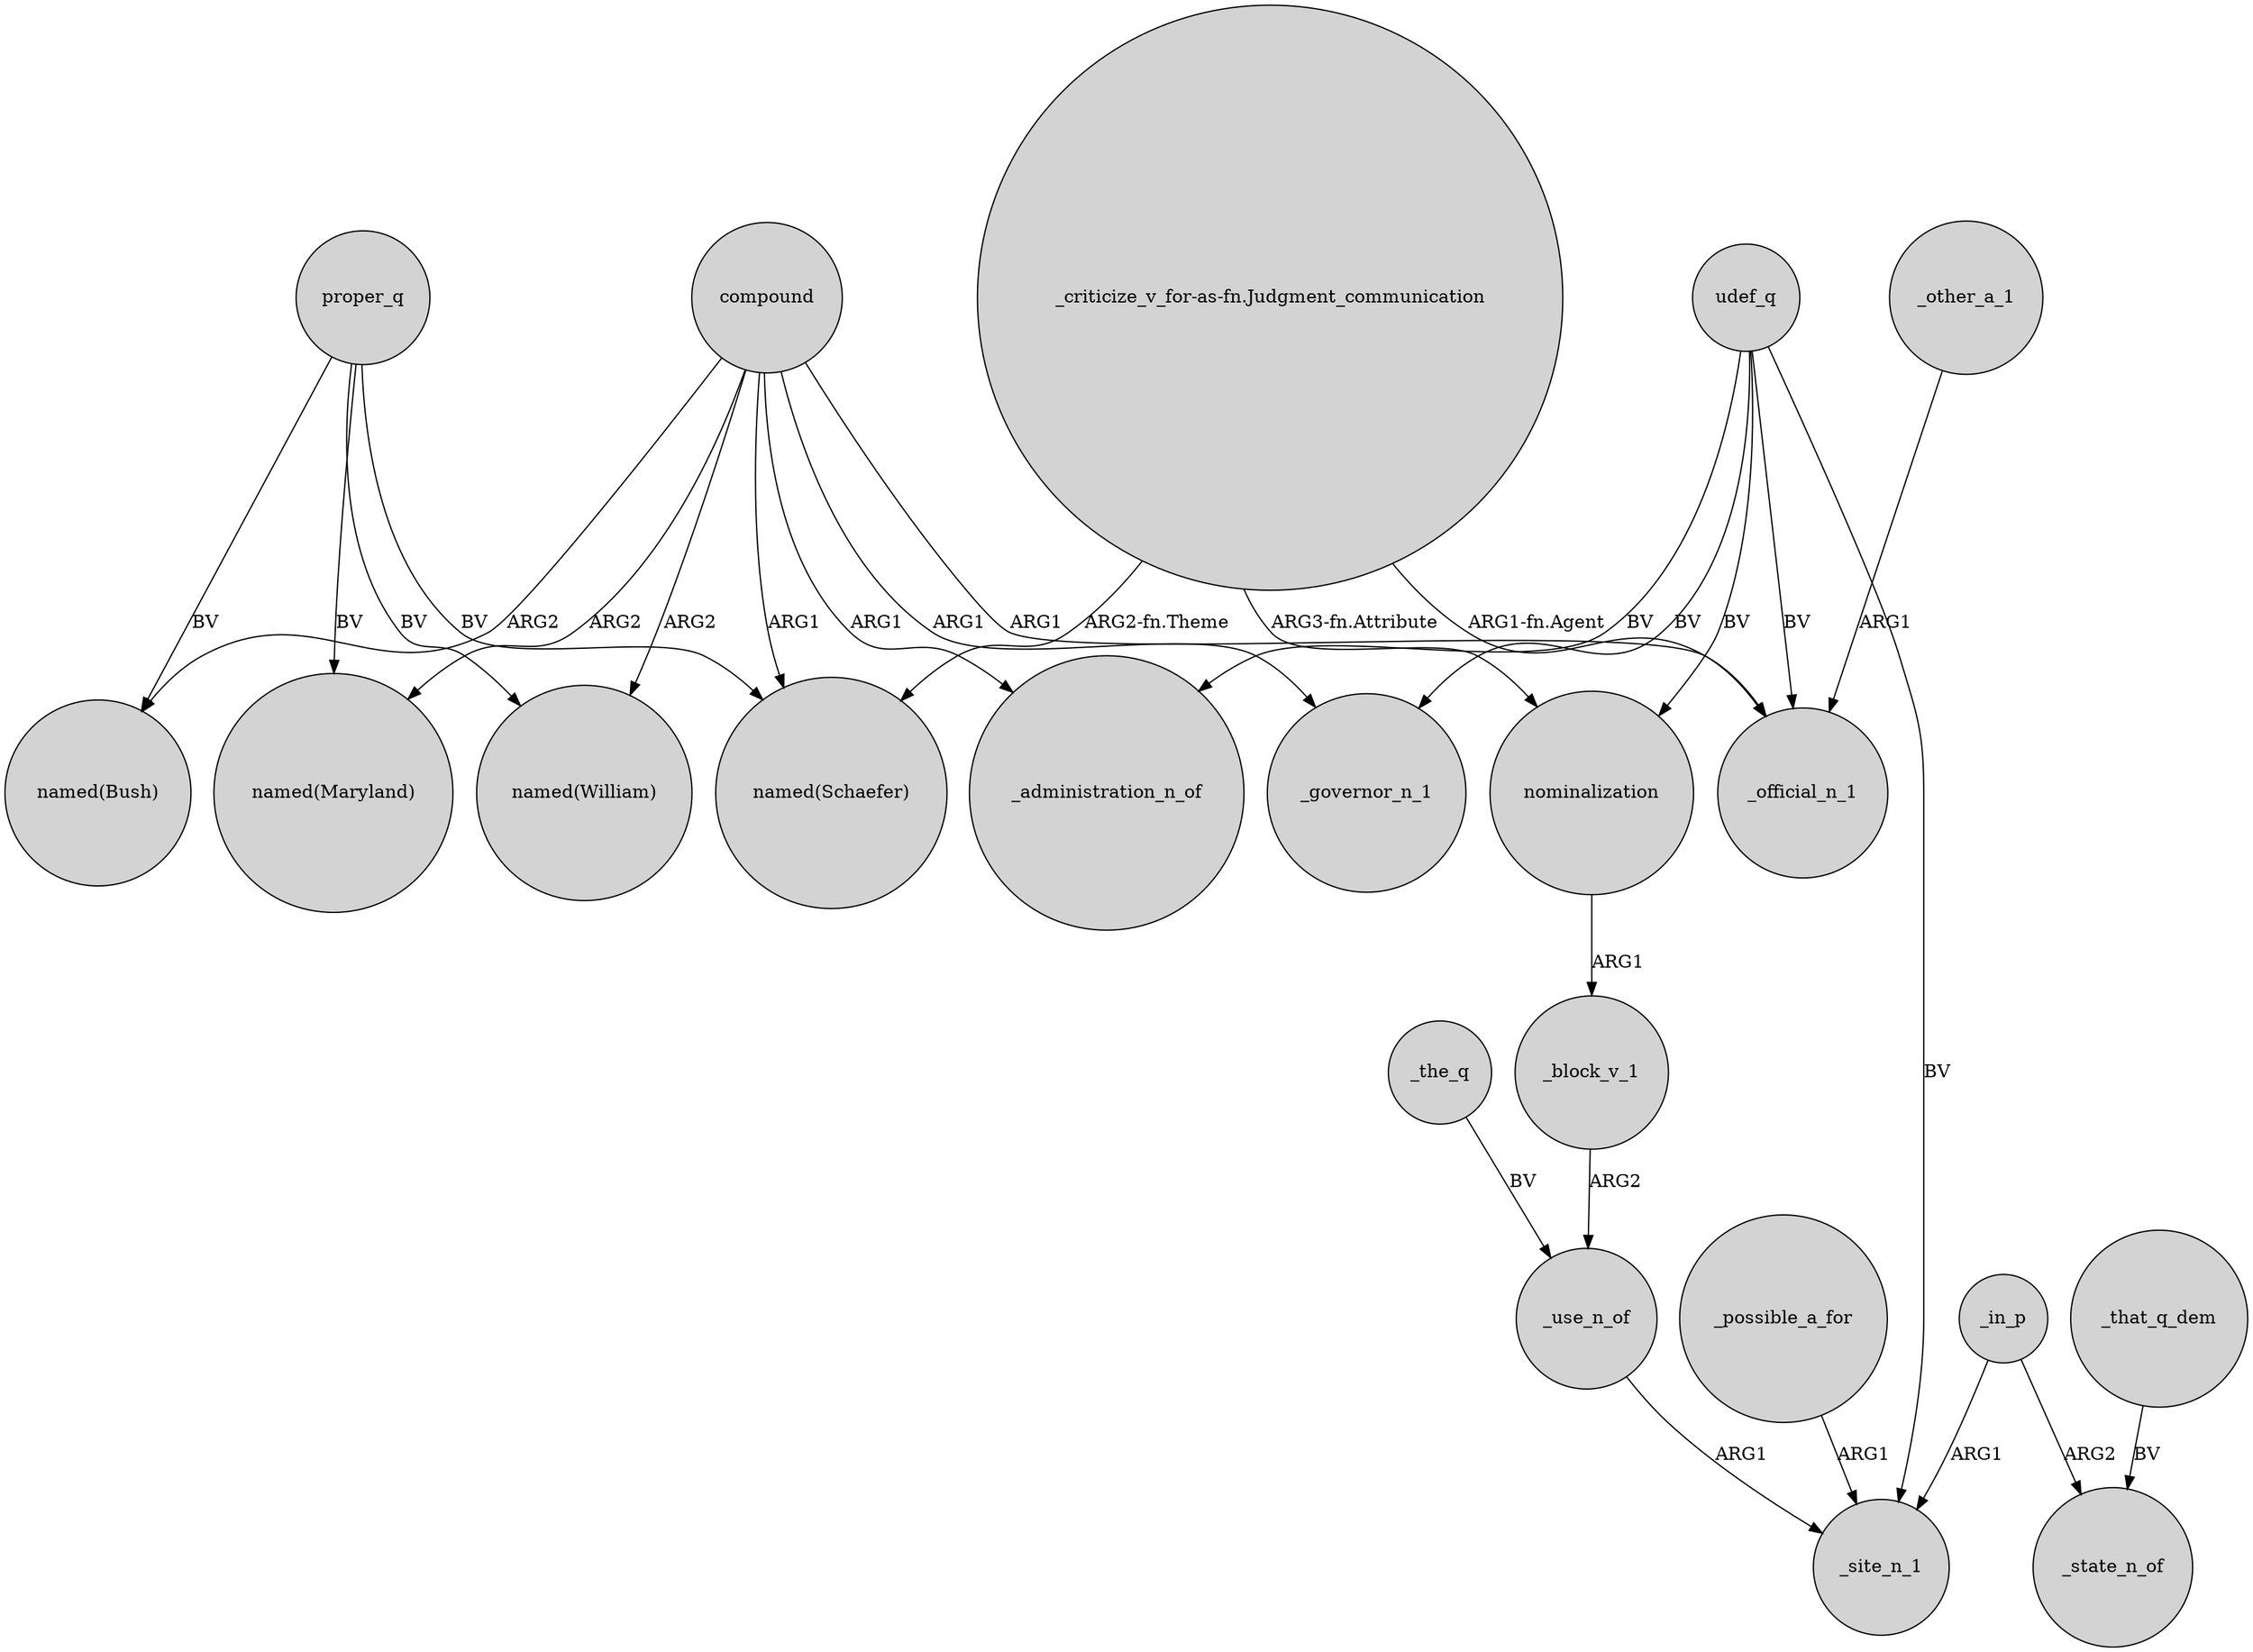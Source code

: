 digraph {
	node [shape=circle style=filled]
	udef_q -> _administration_n_of [label=BV]
	proper_q -> "named(Schaefer)" [label=BV]
	_use_n_of -> _site_n_1 [label=ARG1]
	udef_q -> _governor_n_1 [label=BV]
	compound -> "named(Bush)" [label=ARG2]
	compound -> "named(Maryland)" [label=ARG2]
	_that_q_dem -> _state_n_of [label=BV]
	_in_p -> _site_n_1 [label=ARG1]
	_block_v_1 -> _use_n_of [label=ARG2]
	compound -> _administration_n_of [label=ARG1]
	_the_q -> _use_n_of [label=BV]
	compound -> "named(Schaefer)" [label=ARG1]
	_in_p -> _state_n_of [label=ARG2]
	proper_q -> "named(Maryland)" [label=BV]
	"_criticize_v_for-as-fn.Judgment_communication" -> _official_n_1 [label="ARG1-fn.Agent"]
	"_criticize_v_for-as-fn.Judgment_communication" -> "named(Schaefer)" [label="ARG2-fn.Theme"]
	"_criticize_v_for-as-fn.Judgment_communication" -> nominalization [label="ARG3-fn.Attribute"]
	udef_q -> _site_n_1 [label=BV]
	_other_a_1 -> _official_n_1 [label=ARG1]
	compound -> "named(William)" [label=ARG2]
	compound -> _governor_n_1 [label=ARG1]
	udef_q -> _official_n_1 [label=BV]
	_possible_a_for -> _site_n_1 [label=ARG1]
	proper_q -> "named(Bush)" [label=BV]
	udef_q -> nominalization [label=BV]
	nominalization -> _block_v_1 [label=ARG1]
	compound -> _official_n_1 [label=ARG1]
	proper_q -> "named(William)" [label=BV]
}
